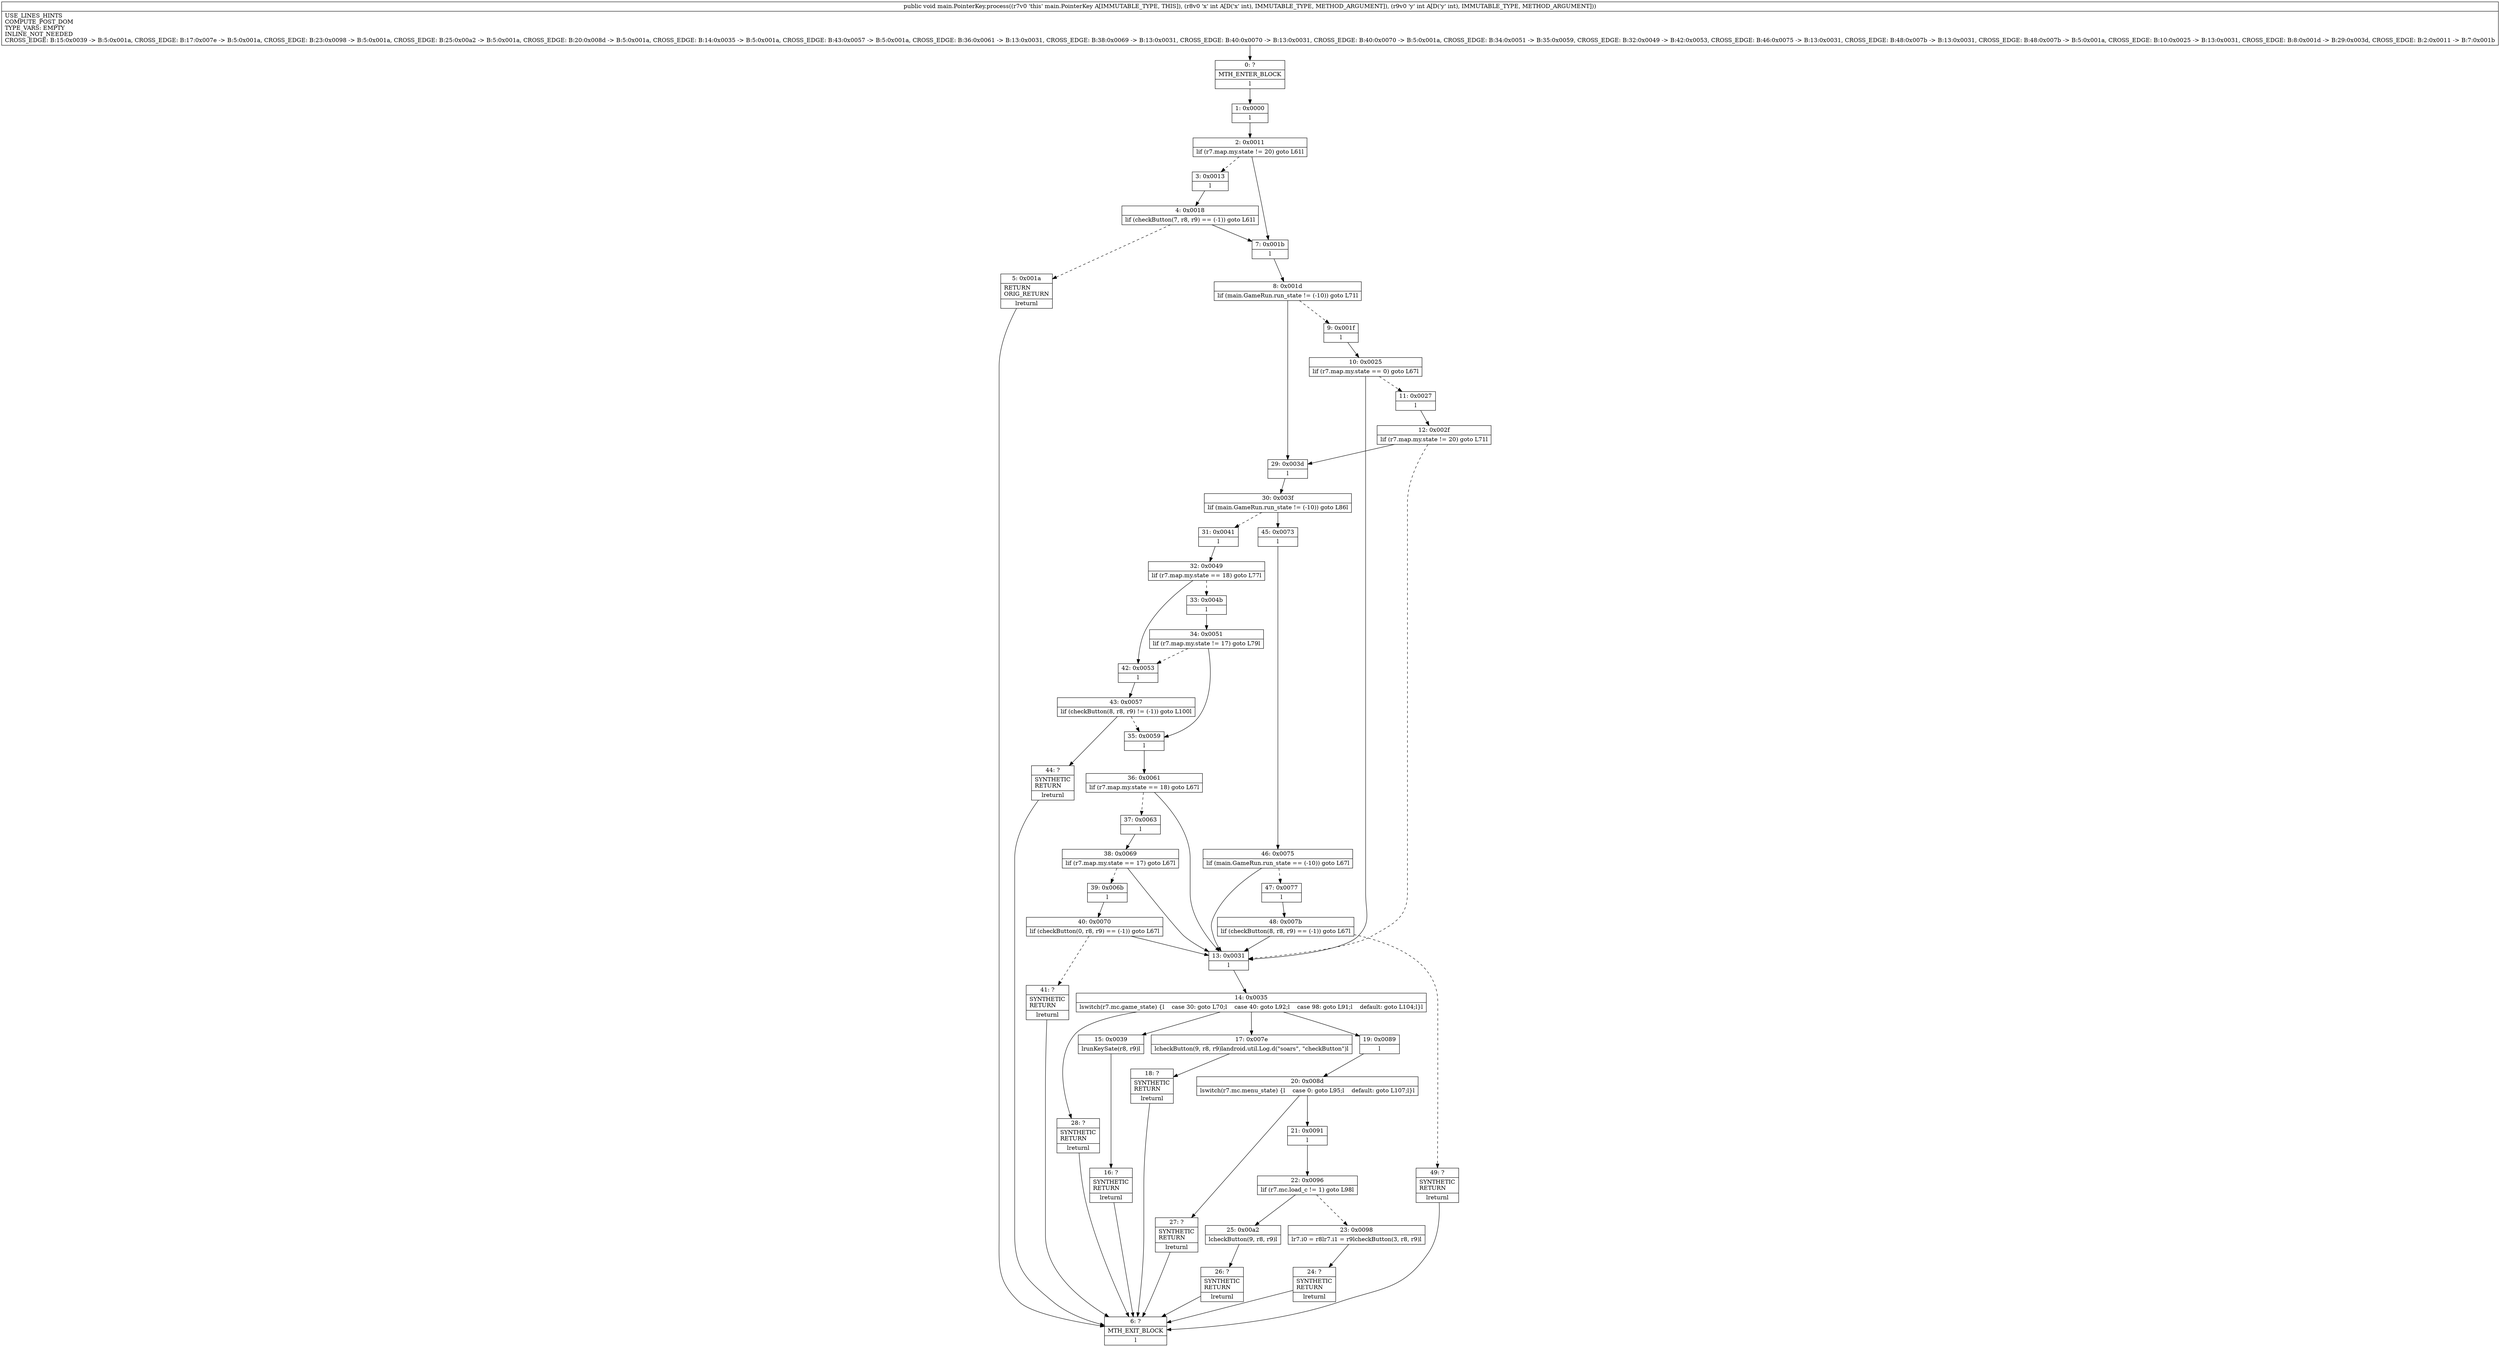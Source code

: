digraph "CFG formain.PointerKey.process(II)V" {
Node_0 [shape=record,label="{0\:\ ?|MTH_ENTER_BLOCK\l|l}"];
Node_1 [shape=record,label="{1\:\ 0x0000|l}"];
Node_2 [shape=record,label="{2\:\ 0x0011|lif (r7.map.my.state != 20) goto L61l}"];
Node_3 [shape=record,label="{3\:\ 0x0013|l}"];
Node_4 [shape=record,label="{4\:\ 0x0018|lif (checkButton(7, r8, r9) == (\-1)) goto L61l}"];
Node_5 [shape=record,label="{5\:\ 0x001a|RETURN\lORIG_RETURN\l|lreturnl}"];
Node_6 [shape=record,label="{6\:\ ?|MTH_EXIT_BLOCK\l|l}"];
Node_7 [shape=record,label="{7\:\ 0x001b|l}"];
Node_8 [shape=record,label="{8\:\ 0x001d|lif (main.GameRun.run_state != (\-10)) goto L71l}"];
Node_9 [shape=record,label="{9\:\ 0x001f|l}"];
Node_10 [shape=record,label="{10\:\ 0x0025|lif (r7.map.my.state == 0) goto L67l}"];
Node_11 [shape=record,label="{11\:\ 0x0027|l}"];
Node_12 [shape=record,label="{12\:\ 0x002f|lif (r7.map.my.state != 20) goto L71l}"];
Node_13 [shape=record,label="{13\:\ 0x0031|l}"];
Node_14 [shape=record,label="{14\:\ 0x0035|lswitch(r7.mc.game_state) \{l    case 30: goto L70;l    case 40: goto L92;l    case 98: goto L91;l    default: goto L104;l\}l}"];
Node_15 [shape=record,label="{15\:\ 0x0039|lrunKeySate(r8, r9)l}"];
Node_16 [shape=record,label="{16\:\ ?|SYNTHETIC\lRETURN\l|lreturnl}"];
Node_17 [shape=record,label="{17\:\ 0x007e|lcheckButton(9, r8, r9)landroid.util.Log.d(\"soars\", \"checkButton\")l}"];
Node_18 [shape=record,label="{18\:\ ?|SYNTHETIC\lRETURN\l|lreturnl}"];
Node_19 [shape=record,label="{19\:\ 0x0089|l}"];
Node_20 [shape=record,label="{20\:\ 0x008d|lswitch(r7.mc.menu_state) \{l    case 0: goto L95;l    default: goto L107;l\}l}"];
Node_21 [shape=record,label="{21\:\ 0x0091|l}"];
Node_22 [shape=record,label="{22\:\ 0x0096|lif (r7.mc.load_c != 1) goto L98l}"];
Node_23 [shape=record,label="{23\:\ 0x0098|lr7.i0 = r8lr7.i1 = r9lcheckButton(3, r8, r9)l}"];
Node_24 [shape=record,label="{24\:\ ?|SYNTHETIC\lRETURN\l|lreturnl}"];
Node_25 [shape=record,label="{25\:\ 0x00a2|lcheckButton(9, r8, r9)l}"];
Node_26 [shape=record,label="{26\:\ ?|SYNTHETIC\lRETURN\l|lreturnl}"];
Node_27 [shape=record,label="{27\:\ ?|SYNTHETIC\lRETURN\l|lreturnl}"];
Node_28 [shape=record,label="{28\:\ ?|SYNTHETIC\lRETURN\l|lreturnl}"];
Node_29 [shape=record,label="{29\:\ 0x003d|l}"];
Node_30 [shape=record,label="{30\:\ 0x003f|lif (main.GameRun.run_state != (\-10)) goto L86l}"];
Node_31 [shape=record,label="{31\:\ 0x0041|l}"];
Node_32 [shape=record,label="{32\:\ 0x0049|lif (r7.map.my.state == 18) goto L77l}"];
Node_33 [shape=record,label="{33\:\ 0x004b|l}"];
Node_34 [shape=record,label="{34\:\ 0x0051|lif (r7.map.my.state != 17) goto L79l}"];
Node_35 [shape=record,label="{35\:\ 0x0059|l}"];
Node_36 [shape=record,label="{36\:\ 0x0061|lif (r7.map.my.state == 18) goto L67l}"];
Node_37 [shape=record,label="{37\:\ 0x0063|l}"];
Node_38 [shape=record,label="{38\:\ 0x0069|lif (r7.map.my.state == 17) goto L67l}"];
Node_39 [shape=record,label="{39\:\ 0x006b|l}"];
Node_40 [shape=record,label="{40\:\ 0x0070|lif (checkButton(0, r8, r9) == (\-1)) goto L67l}"];
Node_41 [shape=record,label="{41\:\ ?|SYNTHETIC\lRETURN\l|lreturnl}"];
Node_42 [shape=record,label="{42\:\ 0x0053|l}"];
Node_43 [shape=record,label="{43\:\ 0x0057|lif (checkButton(8, r8, r9) != (\-1)) goto L100l}"];
Node_44 [shape=record,label="{44\:\ ?|SYNTHETIC\lRETURN\l|lreturnl}"];
Node_45 [shape=record,label="{45\:\ 0x0073|l}"];
Node_46 [shape=record,label="{46\:\ 0x0075|lif (main.GameRun.run_state == (\-10)) goto L67l}"];
Node_47 [shape=record,label="{47\:\ 0x0077|l}"];
Node_48 [shape=record,label="{48\:\ 0x007b|lif (checkButton(8, r8, r9) == (\-1)) goto L67l}"];
Node_49 [shape=record,label="{49\:\ ?|SYNTHETIC\lRETURN\l|lreturnl}"];
MethodNode[shape=record,label="{public void main.PointerKey.process((r7v0 'this' main.PointerKey A[IMMUTABLE_TYPE, THIS]), (r8v0 'x' int A[D('x' int), IMMUTABLE_TYPE, METHOD_ARGUMENT]), (r9v0 'y' int A[D('y' int), IMMUTABLE_TYPE, METHOD_ARGUMENT]))  | USE_LINES_HINTS\lCOMPUTE_POST_DOM\lTYPE_VARS: EMPTY\lINLINE_NOT_NEEDED\lCROSS_EDGE: B:15:0x0039 \-\> B:5:0x001a, CROSS_EDGE: B:17:0x007e \-\> B:5:0x001a, CROSS_EDGE: B:23:0x0098 \-\> B:5:0x001a, CROSS_EDGE: B:25:0x00a2 \-\> B:5:0x001a, CROSS_EDGE: B:20:0x008d \-\> B:5:0x001a, CROSS_EDGE: B:14:0x0035 \-\> B:5:0x001a, CROSS_EDGE: B:43:0x0057 \-\> B:5:0x001a, CROSS_EDGE: B:36:0x0061 \-\> B:13:0x0031, CROSS_EDGE: B:38:0x0069 \-\> B:13:0x0031, CROSS_EDGE: B:40:0x0070 \-\> B:13:0x0031, CROSS_EDGE: B:40:0x0070 \-\> B:5:0x001a, CROSS_EDGE: B:34:0x0051 \-\> B:35:0x0059, CROSS_EDGE: B:32:0x0049 \-\> B:42:0x0053, CROSS_EDGE: B:46:0x0075 \-\> B:13:0x0031, CROSS_EDGE: B:48:0x007b \-\> B:13:0x0031, CROSS_EDGE: B:48:0x007b \-\> B:5:0x001a, CROSS_EDGE: B:10:0x0025 \-\> B:13:0x0031, CROSS_EDGE: B:8:0x001d \-\> B:29:0x003d, CROSS_EDGE: B:2:0x0011 \-\> B:7:0x001b\l}"];
MethodNode -> Node_0;
Node_0 -> Node_1;
Node_1 -> Node_2;
Node_2 -> Node_3[style=dashed];
Node_2 -> Node_7;
Node_3 -> Node_4;
Node_4 -> Node_5[style=dashed];
Node_4 -> Node_7;
Node_5 -> Node_6;
Node_7 -> Node_8;
Node_8 -> Node_9[style=dashed];
Node_8 -> Node_29;
Node_9 -> Node_10;
Node_10 -> Node_11[style=dashed];
Node_10 -> Node_13;
Node_11 -> Node_12;
Node_12 -> Node_13[style=dashed];
Node_12 -> Node_29;
Node_13 -> Node_14;
Node_14 -> Node_15;
Node_14 -> Node_17;
Node_14 -> Node_19;
Node_14 -> Node_28;
Node_15 -> Node_16;
Node_16 -> Node_6;
Node_17 -> Node_18;
Node_18 -> Node_6;
Node_19 -> Node_20;
Node_20 -> Node_21;
Node_20 -> Node_27;
Node_21 -> Node_22;
Node_22 -> Node_23[style=dashed];
Node_22 -> Node_25;
Node_23 -> Node_24;
Node_24 -> Node_6;
Node_25 -> Node_26;
Node_26 -> Node_6;
Node_27 -> Node_6;
Node_28 -> Node_6;
Node_29 -> Node_30;
Node_30 -> Node_31[style=dashed];
Node_30 -> Node_45;
Node_31 -> Node_32;
Node_32 -> Node_33[style=dashed];
Node_32 -> Node_42;
Node_33 -> Node_34;
Node_34 -> Node_42[style=dashed];
Node_34 -> Node_35;
Node_35 -> Node_36;
Node_36 -> Node_13;
Node_36 -> Node_37[style=dashed];
Node_37 -> Node_38;
Node_38 -> Node_13;
Node_38 -> Node_39[style=dashed];
Node_39 -> Node_40;
Node_40 -> Node_13;
Node_40 -> Node_41[style=dashed];
Node_41 -> Node_6;
Node_42 -> Node_43;
Node_43 -> Node_35[style=dashed];
Node_43 -> Node_44;
Node_44 -> Node_6;
Node_45 -> Node_46;
Node_46 -> Node_13;
Node_46 -> Node_47[style=dashed];
Node_47 -> Node_48;
Node_48 -> Node_13;
Node_48 -> Node_49[style=dashed];
Node_49 -> Node_6;
}

